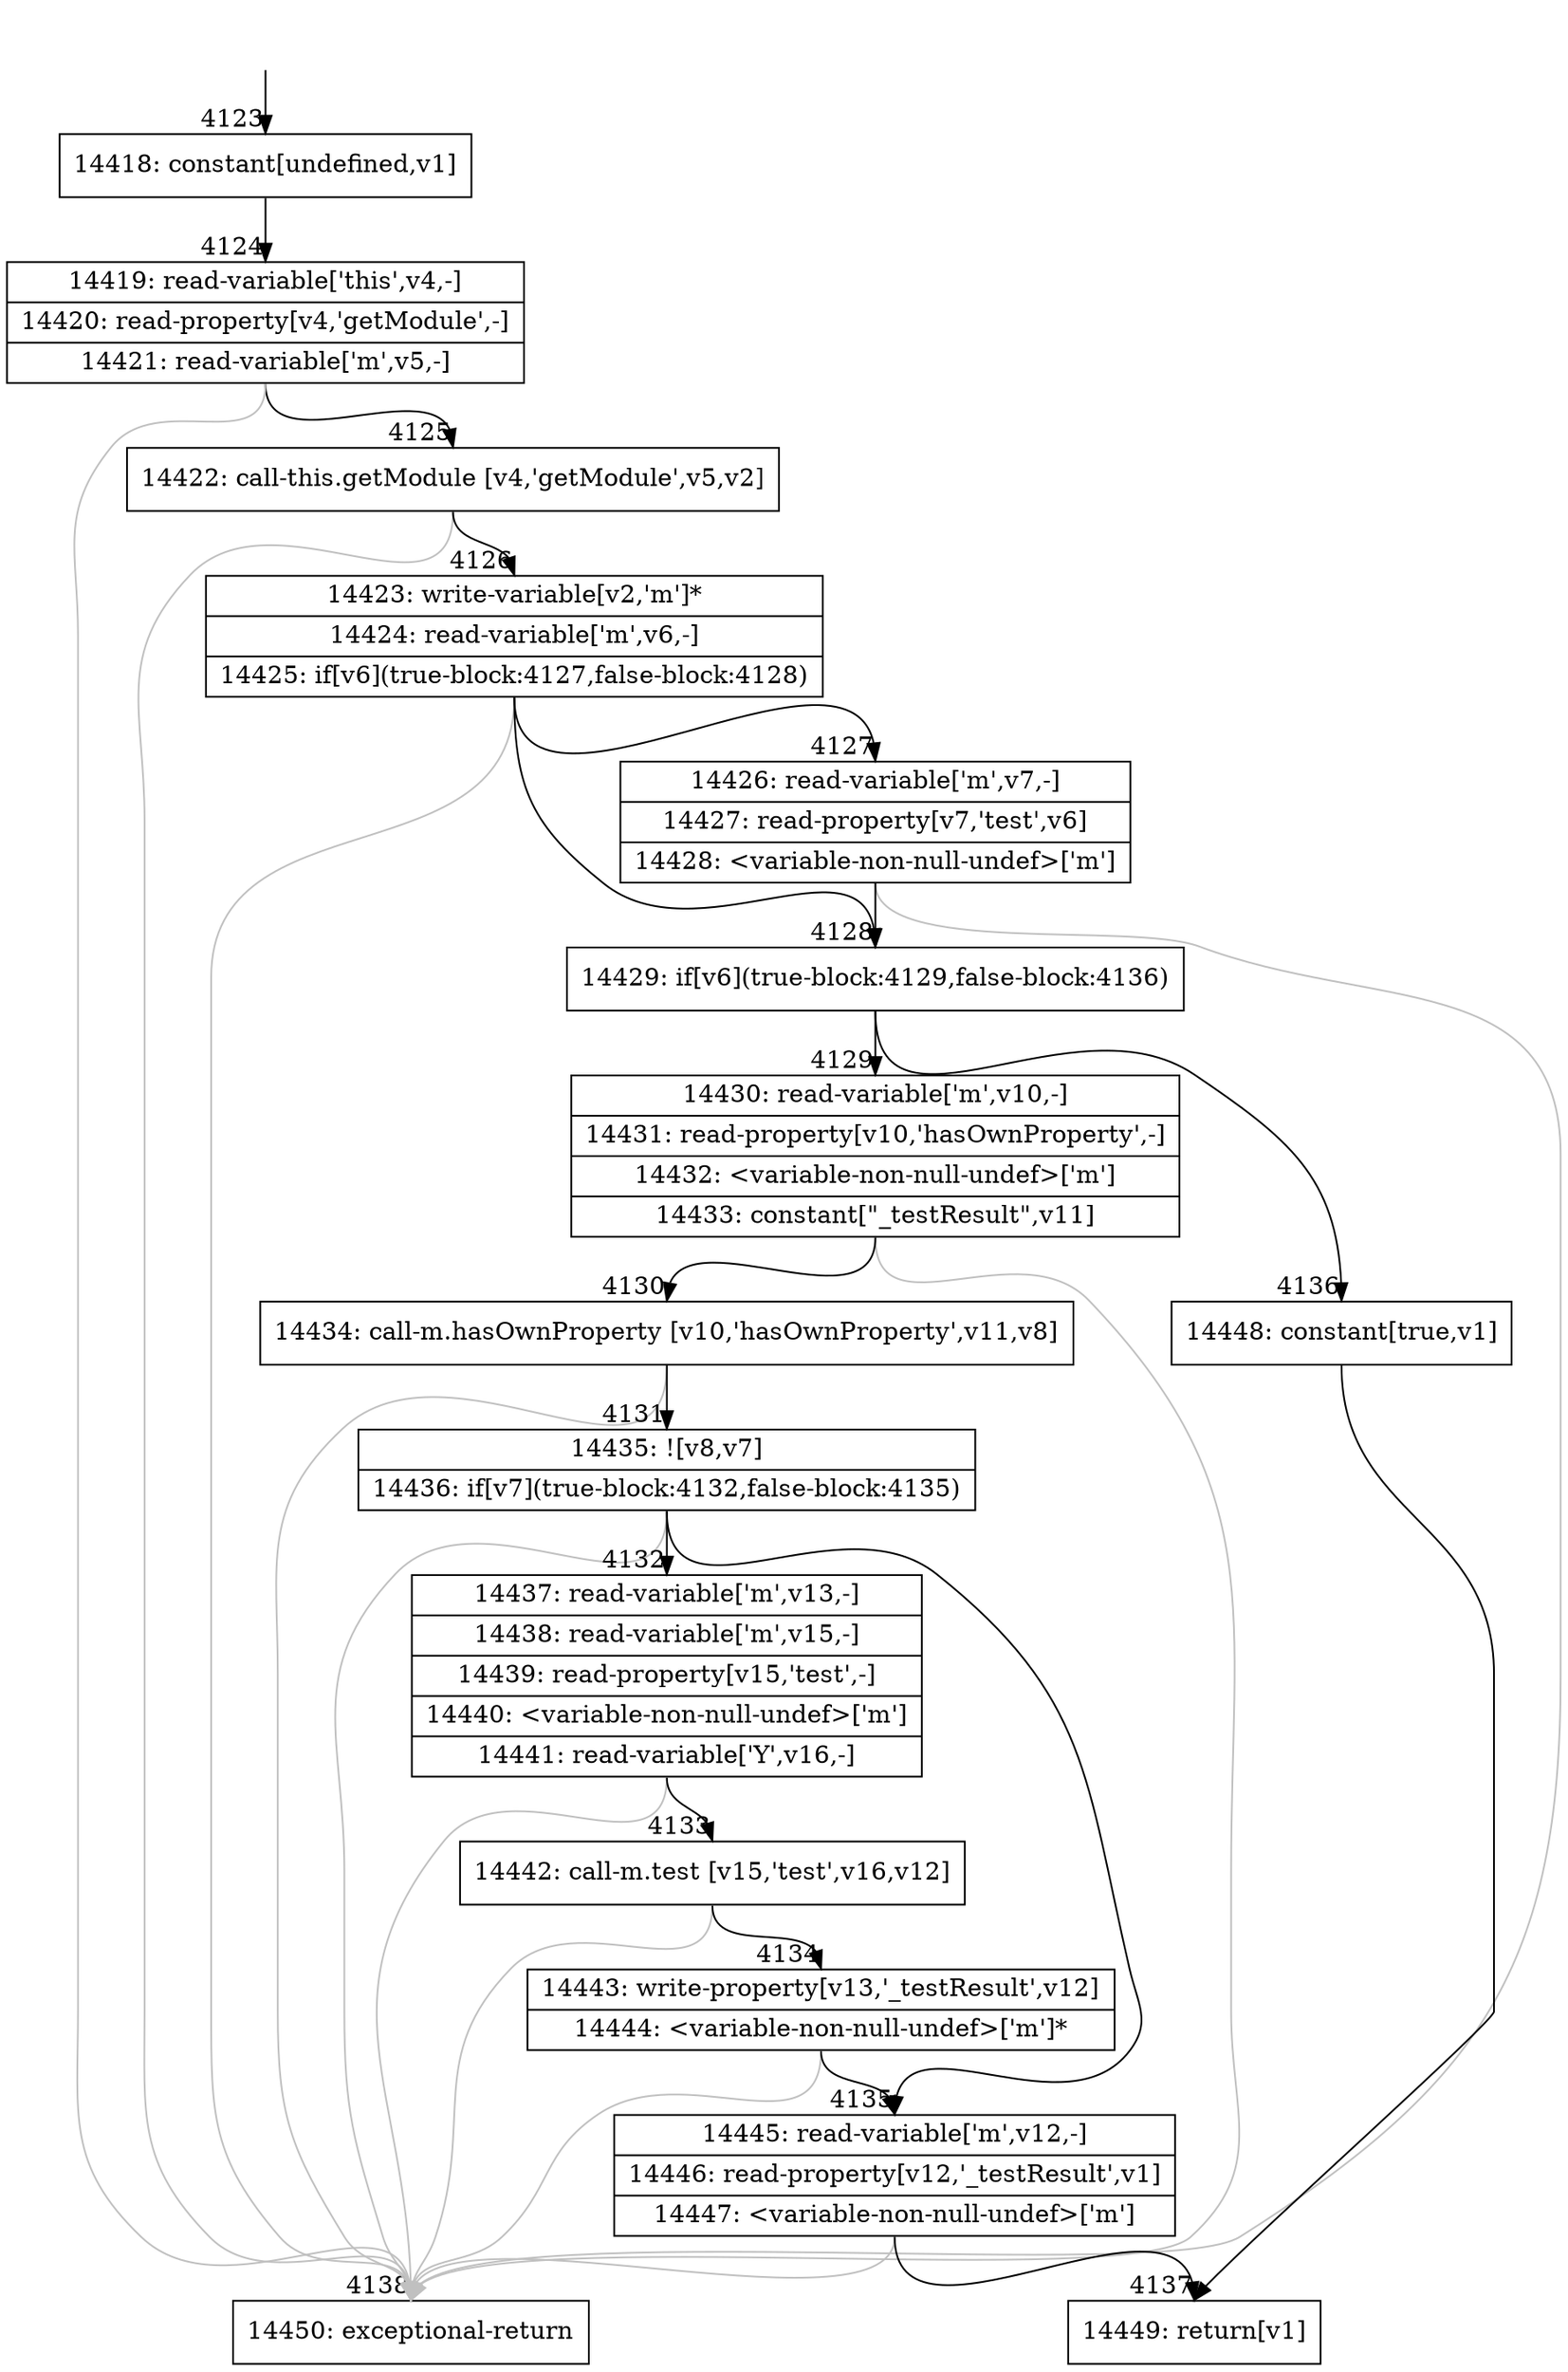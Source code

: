 digraph {
rankdir="TD"
BB_entry197[shape=none,label=""];
BB_entry197 -> BB4123 [tailport=s, headport=n, headlabel="    4123"]
BB4123 [shape=record label="{14418: constant[undefined,v1]}" ] 
BB4123 -> BB4124 [tailport=s, headport=n, headlabel="      4124"]
BB4124 [shape=record label="{14419: read-variable['this',v4,-]|14420: read-property[v4,'getModule',-]|14421: read-variable['m',v5,-]}" ] 
BB4124 -> BB4125 [tailport=s, headport=n, headlabel="      4125"]
BB4124 -> BB4138 [tailport=s, headport=n, color=gray, headlabel="      4138"]
BB4125 [shape=record label="{14422: call-this.getModule [v4,'getModule',v5,v2]}" ] 
BB4125 -> BB4126 [tailport=s, headport=n, headlabel="      4126"]
BB4125 -> BB4138 [tailport=s, headport=n, color=gray]
BB4126 [shape=record label="{14423: write-variable[v2,'m']*|14424: read-variable['m',v6,-]|14425: if[v6](true-block:4127,false-block:4128)}" ] 
BB4126 -> BB4128 [tailport=s, headport=n, headlabel="      4128"]
BB4126 -> BB4127 [tailport=s, headport=n, headlabel="      4127"]
BB4126 -> BB4138 [tailport=s, headport=n, color=gray]
BB4127 [shape=record label="{14426: read-variable['m',v7,-]|14427: read-property[v7,'test',v6]|14428: \<variable-non-null-undef\>['m']}" ] 
BB4127 -> BB4128 [tailport=s, headport=n]
BB4127 -> BB4138 [tailport=s, headport=n, color=gray]
BB4128 [shape=record label="{14429: if[v6](true-block:4129,false-block:4136)}" ] 
BB4128 -> BB4129 [tailport=s, headport=n, headlabel="      4129"]
BB4128 -> BB4136 [tailport=s, headport=n, headlabel="      4136"]
BB4129 [shape=record label="{14430: read-variable['m',v10,-]|14431: read-property[v10,'hasOwnProperty',-]|14432: \<variable-non-null-undef\>['m']|14433: constant[\"_testResult\",v11]}" ] 
BB4129 -> BB4130 [tailport=s, headport=n, headlabel="      4130"]
BB4129 -> BB4138 [tailport=s, headport=n, color=gray]
BB4130 [shape=record label="{14434: call-m.hasOwnProperty [v10,'hasOwnProperty',v11,v8]}" ] 
BB4130 -> BB4131 [tailport=s, headport=n, headlabel="      4131"]
BB4130 -> BB4138 [tailport=s, headport=n, color=gray]
BB4131 [shape=record label="{14435: ![v8,v7]|14436: if[v7](true-block:4132,false-block:4135)}" ] 
BB4131 -> BB4132 [tailport=s, headport=n, headlabel="      4132"]
BB4131 -> BB4135 [tailport=s, headport=n, headlabel="      4135"]
BB4131 -> BB4138 [tailport=s, headport=n, color=gray]
BB4132 [shape=record label="{14437: read-variable['m',v13,-]|14438: read-variable['m',v15,-]|14439: read-property[v15,'test',-]|14440: \<variable-non-null-undef\>['m']|14441: read-variable['Y',v16,-]}" ] 
BB4132 -> BB4133 [tailport=s, headport=n, headlabel="      4133"]
BB4132 -> BB4138 [tailport=s, headport=n, color=gray]
BB4133 [shape=record label="{14442: call-m.test [v15,'test',v16,v12]}" ] 
BB4133 -> BB4134 [tailport=s, headport=n, headlabel="      4134"]
BB4133 -> BB4138 [tailport=s, headport=n, color=gray]
BB4134 [shape=record label="{14443: write-property[v13,'_testResult',v12]|14444: \<variable-non-null-undef\>['m']*}" ] 
BB4134 -> BB4135 [tailport=s, headport=n]
BB4134 -> BB4138 [tailport=s, headport=n, color=gray]
BB4135 [shape=record label="{14445: read-variable['m',v12,-]|14446: read-property[v12,'_testResult',v1]|14447: \<variable-non-null-undef\>['m']}" ] 
BB4135 -> BB4137 [tailport=s, headport=n, headlabel="      4137"]
BB4135 -> BB4138 [tailport=s, headport=n, color=gray]
BB4136 [shape=record label="{14448: constant[true,v1]}" ] 
BB4136 -> BB4137 [tailport=s, headport=n]
BB4137 [shape=record label="{14449: return[v1]}" ] 
BB4138 [shape=record label="{14450: exceptional-return}" ] 
//#$~ 7196
}
